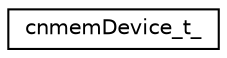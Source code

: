 digraph "Graphical Class Hierarchy"
{
  edge [fontname="Helvetica",fontsize="10",labelfontname="Helvetica",labelfontsize="10"];
  node [fontname="Helvetica",fontsize="10",shape=record];
  rankdir="LR";
  Node0 [label="cnmemDevice_t_",height=0.2,width=0.4,color="black", fillcolor="white", style="filled",URL="$structcnmemDevice__t__.html"];
}
